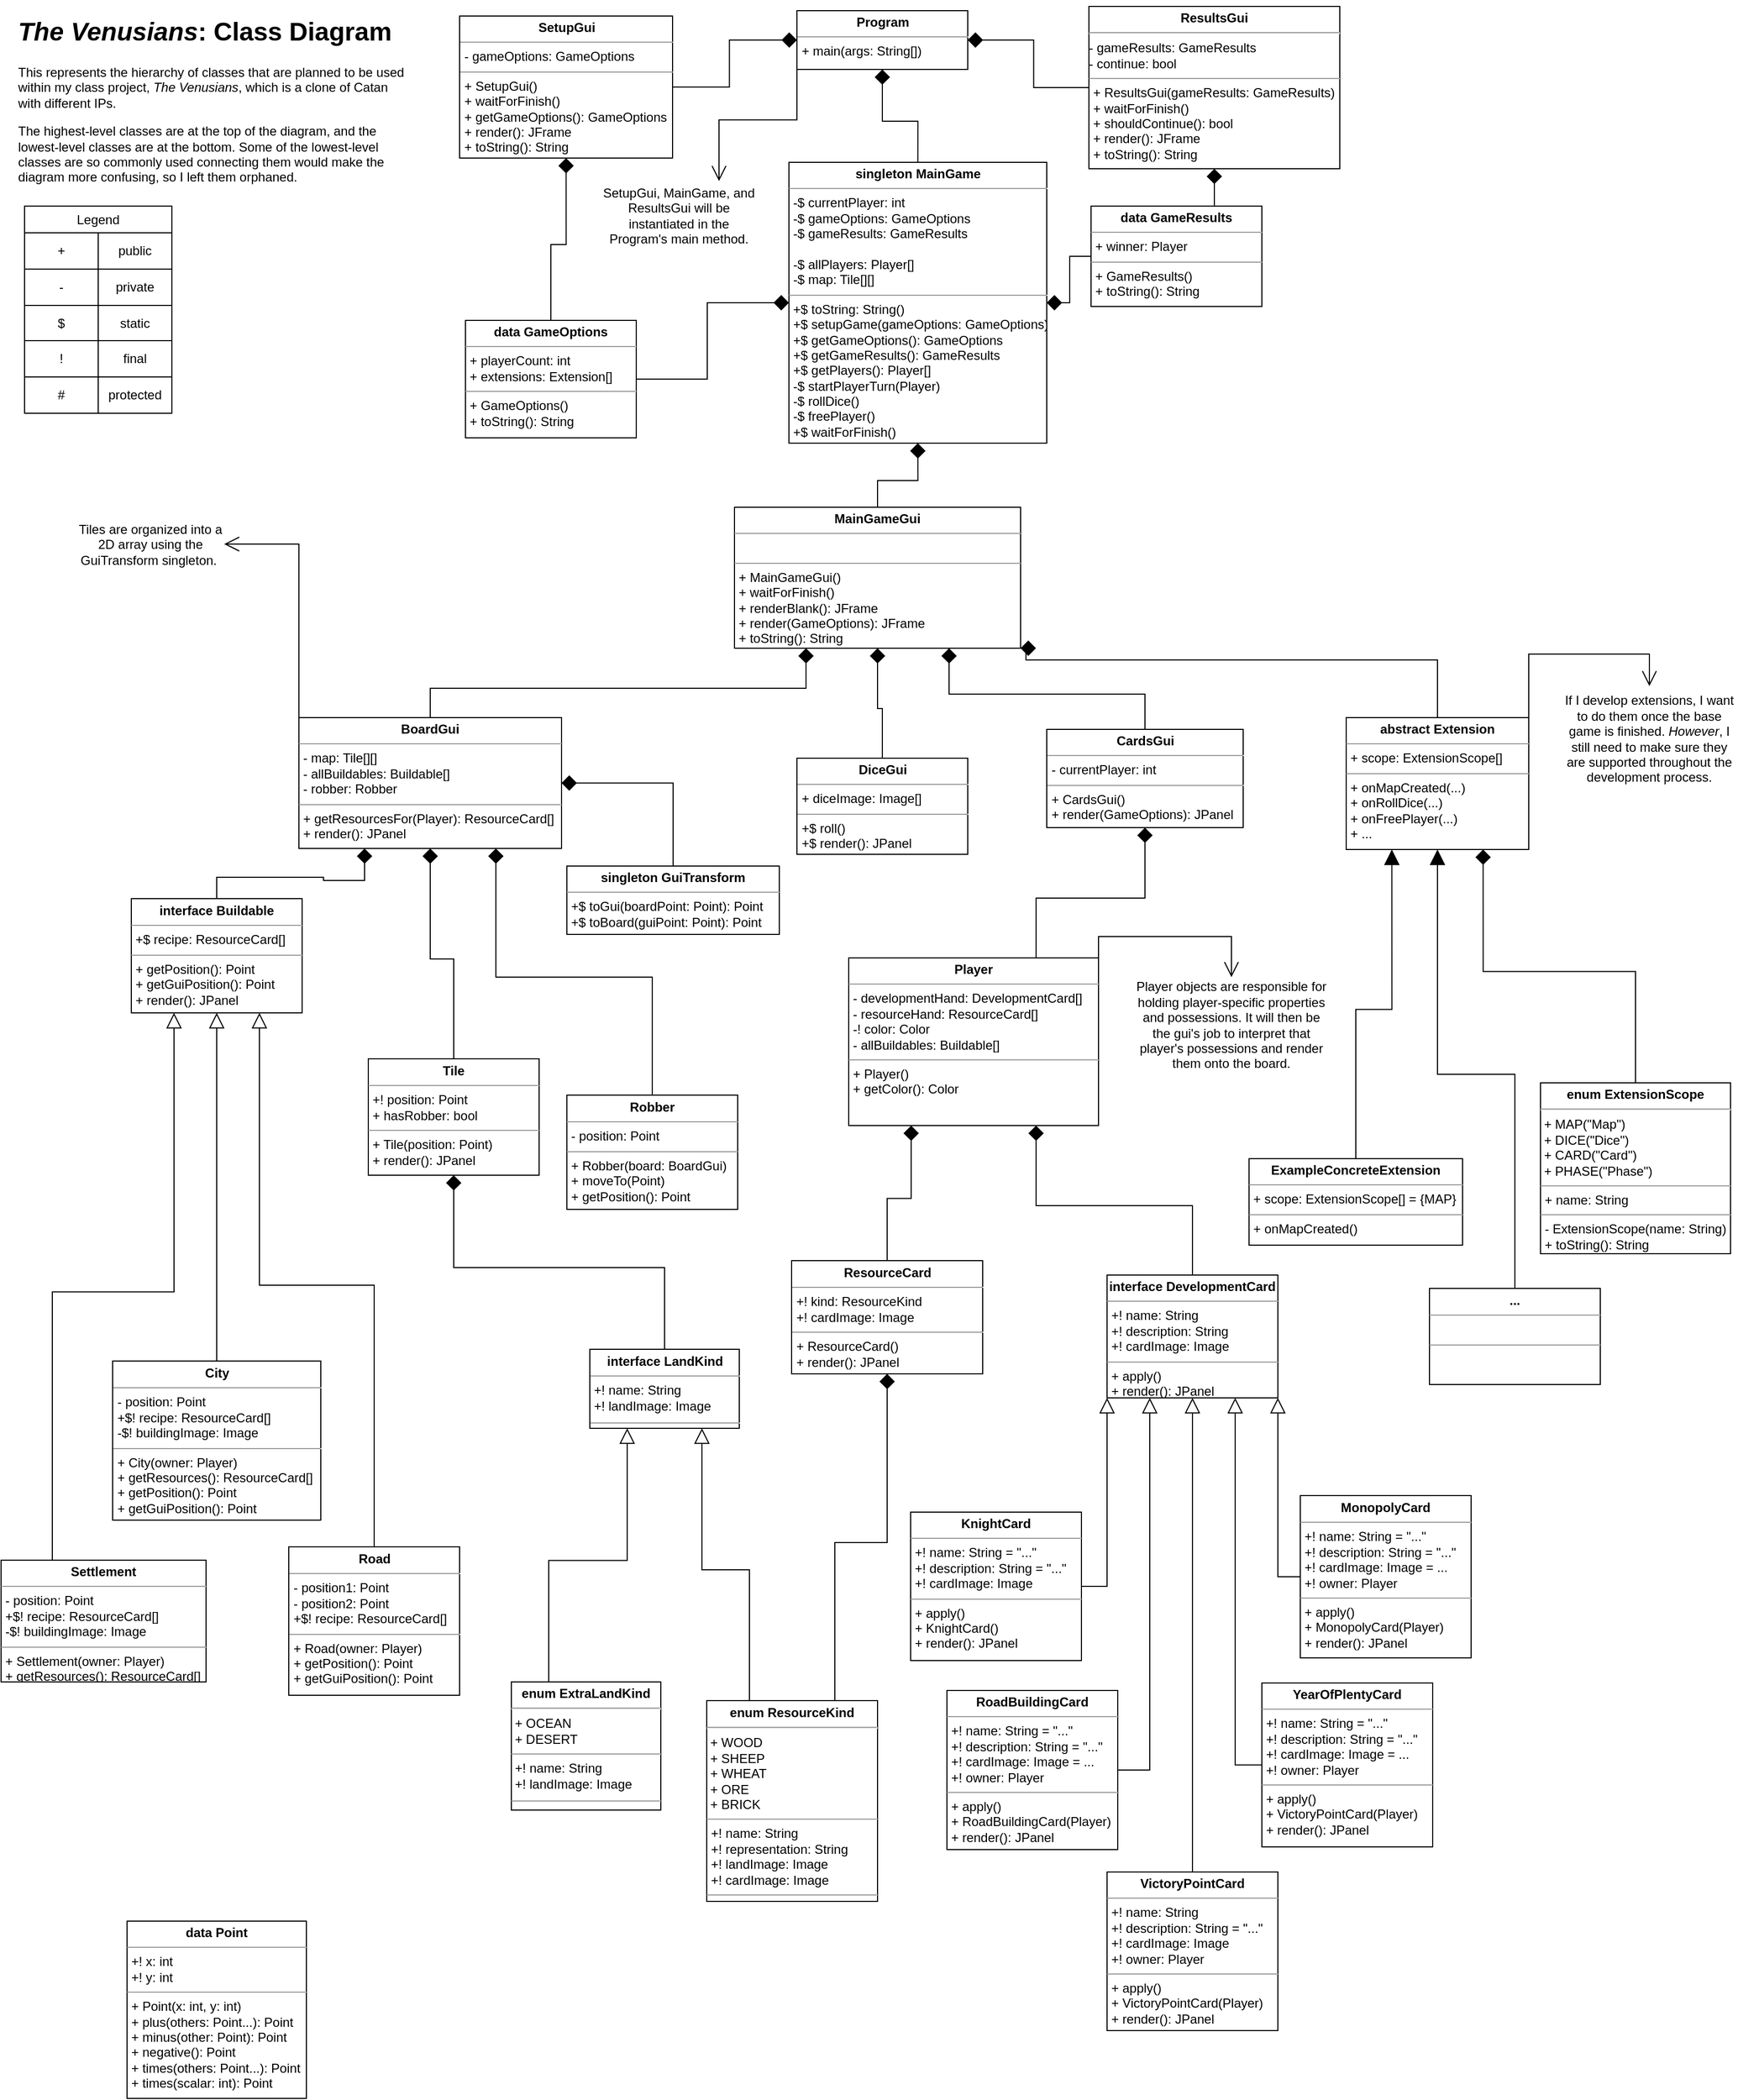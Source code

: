 <mxfile version="15.2.7" type="device"><diagram id="C5RBs43oDa-KdzZeNtuy" name="Page-1"><mxGraphModel dx="1714" dy="1284" grid="0" gridSize="10" guides="1" tooltips="1" connect="1" arrows="1" fold="1" page="1" pageScale="1" pageWidth="1654" pageHeight="2338" math="0" shadow="0"><root><mxCell id="WIyWlLk6GJQsqaUBKTNV-0"/><mxCell id="WIyWlLk6GJQsqaUBKTNV-1" parent="WIyWlLk6GJQsqaUBKTNV-0"/><mxCell id="V_0bh67bq_8fnfToB1Xu-44" style="edgeStyle=orthogonalEdgeStyle;rounded=0;orthogonalLoop=1;jettySize=auto;html=1;entryX=0;entryY=0.5;entryDx=0;entryDy=0;endSize=12;endArrow=diamond;endFill=1;exitX=1;exitY=0.5;exitDx=0;exitDy=0;" parent="WIyWlLk6GJQsqaUBKTNV-1" source="OxE7cJajHHSuPzXI9a8j-26" target="UxVzwie5DDhOlYRuaZJV-11" edge="1"><mxGeometry relative="1" as="geometry"><mxPoint x="614" y="106" as="sourcePoint"/><mxPoint x="764" y="98.5" as="targetPoint"/></mxGeometry></mxCell><mxCell id="V_0bh67bq_8fnfToB1Xu-57" style="edgeStyle=orthogonalEdgeStyle;rounded=0;orthogonalLoop=1;jettySize=auto;html=1;exitX=0.5;exitY=0;exitDx=0;exitDy=0;endArrow=diamond;endFill=1;endSize=12;entryX=0.5;entryY=1;entryDx=0;entryDy=0;" parent="WIyWlLk6GJQsqaUBKTNV-1" source="UxVzwie5DDhOlYRuaZJV-9" target="OxE7cJajHHSuPzXI9a8j-26" edge="1"><mxGeometry relative="1" as="geometry"><mxPoint x="550" y="223" as="sourcePoint"/><mxPoint x="534" y="156" as="targetPoint"/></mxGeometry></mxCell><mxCell id="V_0bh67bq_8fnfToB1Xu-58" style="edgeStyle=orthogonalEdgeStyle;rounded=0;orthogonalLoop=1;jettySize=auto;html=1;exitX=1;exitY=0.5;exitDx=0;exitDy=0;endArrow=diamond;endFill=1;endSize=12;entryX=0;entryY=0.5;entryDx=0;entryDy=0;" parent="WIyWlLk6GJQsqaUBKTNV-1" source="UxVzwie5DDhOlYRuaZJV-9" target="OxE7cJajHHSuPzXI9a8j-18" edge="1"><mxGeometry relative="1" as="geometry"><mxPoint x="630" y="244.5" as="sourcePoint"/><mxPoint x="693" y="402" as="targetPoint"/></mxGeometry></mxCell><mxCell id="V_0bh67bq_8fnfToB1Xu-43" style="edgeStyle=orthogonalEdgeStyle;rounded=0;orthogonalLoop=1;jettySize=auto;html=1;endSize=12;endArrow=diamond;endFill=1;entryX=0.5;entryY=1;entryDx=0;entryDy=0;exitX=0.5;exitY=0;exitDx=0;exitDy=0;" parent="WIyWlLk6GJQsqaUBKTNV-1" source="OxE7cJajHHSuPzXI9a8j-18" target="UxVzwie5DDhOlYRuaZJV-11" edge="1"><mxGeometry relative="1" as="geometry"><mxPoint x="837" y="281" as="sourcePoint"/><mxPoint x="844" y="124" as="targetPoint"/></mxGeometry></mxCell><mxCell id="V_0bh67bq_8fnfToB1Xu-42" style="edgeStyle=orthogonalEdgeStyle;rounded=0;orthogonalLoop=1;jettySize=auto;html=1;entryX=1;entryY=0.5;entryDx=0;entryDy=0;endSize=12;endArrow=diamond;endFill=1;exitX=0;exitY=0.5;exitDx=0;exitDy=0;" parent="WIyWlLk6GJQsqaUBKTNV-1" source="UxVzwie5DDhOlYRuaZJV-13" target="UxVzwie5DDhOlYRuaZJV-11" edge="1"><mxGeometry relative="1" as="geometry"><mxPoint x="1040" y="137" as="sourcePoint"/><mxPoint x="924" y="98.5" as="targetPoint"/></mxGeometry></mxCell><mxCell id="V_0bh67bq_8fnfToB1Xu-64" style="edgeStyle=orthogonalEdgeStyle;rounded=0;orthogonalLoop=1;jettySize=auto;html=1;exitX=0;exitY=0.5;exitDx=0;exitDy=0;endArrow=diamond;endFill=1;endSize=12;entryX=1;entryY=0.5;entryDx=0;entryDy=0;" parent="WIyWlLk6GJQsqaUBKTNV-1" source="UxVzwie5DDhOlYRuaZJV-15" target="OxE7cJajHHSuPzXI9a8j-18" edge="1"><mxGeometry relative="1" as="geometry"><mxPoint x="1040" y="244.5" as="sourcePoint"/><mxPoint x="950" y="356" as="targetPoint"/></mxGeometry></mxCell><mxCell id="UxVzwie5DDhOlYRuaZJV-14" style="edgeStyle=orthogonalEdgeStyle;rounded=0;orthogonalLoop=1;jettySize=auto;html=1;exitX=0.5;exitY=0;exitDx=0;exitDy=0;entryX=0.5;entryY=1;entryDx=0;entryDy=0;endArrow=diamond;endFill=1;endSize=12;" parent="WIyWlLk6GJQsqaUBKTNV-1" source="UxVzwie5DDhOlYRuaZJV-15" target="UxVzwie5DDhOlYRuaZJV-13" edge="1"><mxGeometry relative="1" as="geometry"><mxPoint x="1120" y="223" as="sourcePoint"/></mxGeometry></mxCell><mxCell id="V_0bh67bq_8fnfToB1Xu-91" style="edgeStyle=orthogonalEdgeStyle;rounded=0;orthogonalLoop=1;jettySize=auto;html=1;exitX=0.5;exitY=0;exitDx=0;exitDy=0;endArrow=diamond;endFill=1;endSize=12;entryX=0.25;entryY=1;entryDx=0;entryDy=0;" parent="WIyWlLk6GJQsqaUBKTNV-1" source="UxVzwie5DDhOlYRuaZJV-5" target="UxVzwie5DDhOlYRuaZJV-8" edge="1"><mxGeometry relative="1" as="geometry"><mxPoint x="660" y="430" as="sourcePoint"/><mxPoint x="844" y="348" as="targetPoint"/></mxGeometry></mxCell><mxCell id="V_0bh67bq_8fnfToB1Xu-90" style="edgeStyle=orthogonalEdgeStyle;rounded=0;orthogonalLoop=1;jettySize=auto;html=1;exitX=0.5;exitY=0;exitDx=0;exitDy=0;endArrow=diamond;endFill=1;endSize=12;entryX=0.75;entryY=1;entryDx=0;entryDy=0;" parent="WIyWlLk6GJQsqaUBKTNV-1" source="UxVzwie5DDhOlYRuaZJV-7" target="UxVzwie5DDhOlYRuaZJV-8" edge="1"><mxGeometry relative="1" as="geometry"><mxPoint x="1000" y="430" as="sourcePoint"/><mxPoint x="844" y="348" as="targetPoint"/></mxGeometry></mxCell><mxCell id="V_0bh67bq_8fnfToB1Xu-133" style="edgeStyle=orthogonalEdgeStyle;rounded=0;orthogonalLoop=1;jettySize=auto;html=1;exitX=0.5;exitY=0;exitDx=0;exitDy=0;endArrow=diamond;endFill=1;endSize=12;entryX=0.25;entryY=1;entryDx=0;entryDy=0;" parent="WIyWlLk6GJQsqaUBKTNV-1" source="-YBsBWUMfWdt4OmZTYPL-40" target="UxVzwie5DDhOlYRuaZJV-3" edge="1"><mxGeometry relative="1" as="geometry"><mxPoint x="1078.0" y="1492" as="sourcePoint"/><mxPoint x="1293" y="1310" as="targetPoint"/></mxGeometry></mxCell><mxCell id="V_0bh67bq_8fnfToB1Xu-143" style="edgeStyle=orthogonalEdgeStyle;rounded=0;orthogonalLoop=1;jettySize=auto;html=1;exitX=0.5;exitY=0;exitDx=0;exitDy=0;endArrow=diamond;endFill=1;endSize=12;entryX=0.75;entryY=1;entryDx=0;entryDy=0;" parent="WIyWlLk6GJQsqaUBKTNV-1" source="UxVzwie5DDhOlYRuaZJV-1" target="UxVzwie5DDhOlYRuaZJV-3" edge="1"><mxGeometry relative="1" as="geometry"><mxPoint x="1431.5" y="1493" as="sourcePoint"/><mxPoint x="1293" y="1310" as="targetPoint"/></mxGeometry></mxCell><mxCell id="-YBsBWUMfWdt4OmZTYPL-19" value="" style="edgeStyle=orthogonalEdgeStyle;rounded=0;orthogonalLoop=1;jettySize=auto;html=1;exitX=0.5;exitY=0;exitDx=0;exitDy=0;endArrow=diamond;endFill=1;endSize=12;entryX=0.5;entryY=1;entryDx=0;entryDy=0;startArrow=none;startFill=0;" parent="WIyWlLk6GJQsqaUBKTNV-1" source="-YBsBWUMfWdt4OmZTYPL-39" target="dtxbK6b0uTKKtifBMDi5-97" edge="1"><mxGeometry relative="1" as="geometry"><mxPoint x="689" y="1452" as="sourcePoint"/><mxPoint x="440" y="945" as="targetPoint"/></mxGeometry></mxCell><mxCell id="OxE7cJajHHSuPzXI9a8j-28" style="edgeStyle=orthogonalEdgeStyle;rounded=0;orthogonalLoop=1;jettySize=auto;html=1;exitX=0.25;exitY=0;exitDx=0;exitDy=0;entryX=0.25;entryY=1;entryDx=0;entryDy=0;endArrow=block;endFill=0;endSize=12;" parent="WIyWlLk6GJQsqaUBKTNV-1" source="-YBsBWUMfWdt4OmZTYPL-37" target="-YBsBWUMfWdt4OmZTYPL-39" edge="1"><mxGeometry relative="1" as="geometry"/></mxCell><mxCell id="-YBsBWUMfWdt4OmZTYPL-37" value="&lt;p style=&quot;margin: 0px ; margin-top: 4px ; text-align: center&quot;&gt;&lt;b&gt;enum ExtraLandKind&lt;/b&gt;&lt;/p&gt;&lt;hr&gt;&amp;nbsp;+ OCEAN&lt;br&gt;&amp;nbsp;+ DESERT&lt;hr size=&quot;1&quot;&gt;&amp;nbsp;+! name: String&lt;br&gt;&amp;nbsp;+! landImage: Image&lt;br&gt;&lt;div style=&quot;height: 2px&quot;&gt;&lt;br&gt;&lt;/div&gt;&lt;hr size=&quot;1&quot;&gt;&lt;div style=&quot;height: 2px&quot;&gt;&lt;/div&gt;" style="verticalAlign=top;align=left;overflow=fill;fontSize=12;fontFamily=Helvetica;html=1;labelBackgroundColor=none;fillColor=none;gradientColor=none;" parent="WIyWlLk6GJQsqaUBKTNV-1" vertex="1"><mxGeometry x="497" y="1596" width="140" height="120" as="geometry"/></mxCell><mxCell id="-YBsBWUMfWdt4OmZTYPL-39" value="&lt;p style=&quot;margin: 0px ; margin-top: 4px ; text-align: center&quot;&gt;&lt;b&gt;interface LandKind&lt;/b&gt;&lt;/p&gt;&lt;hr size=&quot;1&quot;&gt;&amp;nbsp;+! name: String&lt;br&gt;&amp;nbsp;+! landImage: Image&lt;br&gt;&lt;div style=&quot;height: 2px&quot;&gt;&lt;/div&gt;&lt;hr size=&quot;1&quot;&gt;&lt;div style=&quot;height: 2px&quot;&gt;&lt;/div&gt;" style="verticalAlign=top;align=left;overflow=fill;fontSize=12;fontFamily=Helvetica;html=1;labelBackgroundColor=none;fillColor=none;gradientColor=none;" parent="WIyWlLk6GJQsqaUBKTNV-1" vertex="1"><mxGeometry x="570.5" y="1284.5" width="140" height="74" as="geometry"/></mxCell><mxCell id="-YBsBWUMfWdt4OmZTYPL-40" value="&lt;p style=&quot;margin: 0px ; margin-top: 4px ; text-align: center&quot;&gt;&lt;b&gt;ResourceCard&lt;/b&gt;&lt;/p&gt;&lt;hr size=&quot;1&quot;&gt;&lt;p style=&quot;margin: 0px ; margin-left: 4px&quot;&gt;+! kind: ResourceKind&lt;/p&gt;&lt;p style=&quot;margin: 0px ; margin-left: 4px&quot;&gt;+! cardImage: Image&lt;/p&gt;&lt;hr size=&quot;1&quot;&gt;&lt;p style=&quot;margin: 0px ; margin-left: 4px&quot;&gt;+ ResourceCard()&lt;/p&gt;&lt;p style=&quot;margin: 0px ; margin-left: 4px&quot;&gt;+ render(): JPanel&lt;/p&gt;" style="verticalAlign=top;align=left;overflow=fill;fontSize=12;fontFamily=Helvetica;html=1;labelBackgroundColor=none;fillColor=none;gradientColor=none;" parent="WIyWlLk6GJQsqaUBKTNV-1" vertex="1"><mxGeometry x="759.5" y="1201.5" width="179" height="106" as="geometry"/></mxCell><mxCell id="dtxbK6b0uTKKtifBMDi5-15" style="edgeStyle=orthogonalEdgeStyle;rounded=0;orthogonalLoop=1;jettySize=auto;html=1;exitX=0.5;exitY=0;exitDx=0;exitDy=0;entryX=0.75;entryY=1;entryDx=0;entryDy=0;endArrow=block;endFill=0;endSize=12;" parent="WIyWlLk6GJQsqaUBKTNV-1" source="-YBsBWUMfWdt4OmZTYPL-43" target="dtxbK6b0uTKKtifBMDi5-13" edge="1"><mxGeometry relative="1" as="geometry"/></mxCell><mxCell id="-YBsBWUMfWdt4OmZTYPL-43" value="&lt;p style=&quot;margin: 0px ; margin-top: 4px ; text-align: center&quot;&gt;&lt;b&gt;Road&lt;/b&gt;&lt;/p&gt;&lt;hr size=&quot;1&quot;&gt;&lt;p style=&quot;margin: 0px ; margin-left: 4px&quot;&gt;- position1: Point&lt;/p&gt;&lt;p style=&quot;margin: 0px ; margin-left: 4px&quot;&gt;- position2: Point&lt;/p&gt;&lt;p style=&quot;margin: 0px ; margin-left: 4px&quot;&gt;+$! recipe: ResourceCard[]&lt;/p&gt;&lt;hr size=&quot;1&quot;&gt;&lt;p style=&quot;margin: 0px ; margin-left: 4px&quot;&gt;+ Road(owner: Player)&lt;/p&gt;&lt;p style=&quot;margin: 0px ; margin-left: 4px&quot;&gt;+ getPosition(): Point&lt;/p&gt;&lt;p style=&quot;margin: 0px ; margin-left: 4px&quot;&gt;+ getGuiPosition(): Point&lt;/p&gt;" style="verticalAlign=top;align=left;overflow=fill;fontSize=12;fontFamily=Helvetica;html=1;labelBackgroundColor=none;fillColor=none;gradientColor=none;" parent="WIyWlLk6GJQsqaUBKTNV-1" vertex="1"><mxGeometry x="288.5" y="1469.5" width="160" height="139" as="geometry"/></mxCell><mxCell id="OxE7cJajHHSuPzXI9a8j-30" style="edgeStyle=orthogonalEdgeStyle;rounded=0;orthogonalLoop=1;jettySize=auto;html=1;exitX=0.25;exitY=0;exitDx=0;exitDy=0;entryX=0.75;entryY=1;entryDx=0;entryDy=0;endArrow=block;endFill=0;endSize=12;" parent="WIyWlLk6GJQsqaUBKTNV-1" source="-YBsBWUMfWdt4OmZTYPL-44" target="-YBsBWUMfWdt4OmZTYPL-39" edge="1"><mxGeometry relative="1" as="geometry"/></mxCell><mxCell id="OxE7cJajHHSuPzXI9a8j-31" style="edgeStyle=orthogonalEdgeStyle;rounded=0;orthogonalLoop=1;jettySize=auto;html=1;exitX=0.75;exitY=0;exitDx=0;exitDy=0;entryX=0.5;entryY=1;entryDx=0;entryDy=0;endArrow=diamond;endFill=1;endSize=12;" parent="WIyWlLk6GJQsqaUBKTNV-1" source="-YBsBWUMfWdt4OmZTYPL-44" target="-YBsBWUMfWdt4OmZTYPL-40" edge="1"><mxGeometry relative="1" as="geometry"/></mxCell><mxCell id="-YBsBWUMfWdt4OmZTYPL-44" value="&lt;p style=&quot;margin: 0px ; margin-top: 4px ; text-align: center&quot;&gt;&lt;b&gt;enum ResourceKind&lt;/b&gt;&lt;/p&gt;&lt;hr&gt;&amp;nbsp;+ WOOD&lt;br&gt;&amp;nbsp;+ SHEEP&lt;br&gt;&amp;nbsp;+ WHEAT&lt;br&gt;&amp;nbsp;+ ORE&lt;br&gt;&amp;nbsp;+ BRICK&lt;br&gt;&lt;hr size=&quot;1&quot;&gt;&lt;p style=&quot;margin: 0px ; margin-left: 4px&quot;&gt;+! name: String&lt;br&gt;+! representation: String&lt;br&gt;+! landImage: Image&lt;br&gt;+! cardImage: Image&lt;br&gt;&lt;/p&gt;&lt;hr size=&quot;1&quot;&gt;&lt;p style=&quot;margin: 0px ; margin-left: 4px&quot;&gt;&lt;br&gt;&lt;/p&gt;" style="verticalAlign=top;align=left;overflow=fill;fontSize=12;fontFamily=Helvetica;html=1;labelBackgroundColor=none;fillColor=none;gradientColor=none;" parent="WIyWlLk6GJQsqaUBKTNV-1" vertex="1"><mxGeometry x="680" y="1613.5" width="160" height="188" as="geometry"/></mxCell><mxCell id="OxE7cJajHHSuPzXI9a8j-14" style="edgeStyle=orthogonalEdgeStyle;rounded=0;orthogonalLoop=1;jettySize=auto;html=1;exitX=0.5;exitY=0;exitDx=0;exitDy=0;entryX=0.75;entryY=1;entryDx=0;entryDy=0;endArrow=diamond;endFill=1;endSize=12;" parent="WIyWlLk6GJQsqaUBKTNV-1" source="UxVzwie5DDhOlYRuaZJV-0" target="UxVzwie5DDhOlYRuaZJV-5" edge="1"><mxGeometry relative="1" as="geometry"/></mxCell><mxCell id="UxVzwie5DDhOlYRuaZJV-0" value="&lt;p style=&quot;margin: 0px ; margin-top: 4px ; text-align: center&quot;&gt;&lt;b&gt;Robber&lt;/b&gt;&lt;/p&gt;&lt;hr size=&quot;1&quot;&gt;&lt;p style=&quot;margin: 0px ; margin-left: 4px&quot;&gt;- position: Point&lt;/p&gt;&lt;hr size=&quot;1&quot;&gt;&lt;p style=&quot;margin: 0px ; margin-left: 4px&quot;&gt;+ Robber(board: BoardGui)&lt;/p&gt;&lt;p style=&quot;margin: 0px ; margin-left: 4px&quot;&gt;+ moveTo(Point)&lt;/p&gt;&lt;p style=&quot;margin: 0px ; margin-left: 4px&quot;&gt;+ getPosition(): Point&lt;/p&gt;" style="verticalAlign=top;align=left;overflow=fill;fontSize=12;fontFamily=Helvetica;html=1;" parent="WIyWlLk6GJQsqaUBKTNV-1" vertex="1"><mxGeometry x="549" y="1046.5" width="160" height="107" as="geometry"/></mxCell><mxCell id="UxVzwie5DDhOlYRuaZJV-1" value="&lt;p style=&quot;margin: 0px ; margin-top: 4px ; text-align: center&quot;&gt;&lt;b&gt;interface DevelopmentCard&lt;/b&gt;&lt;/p&gt;&lt;hr size=&quot;1&quot;&gt;&lt;p style=&quot;margin: 0px ; margin-left: 4px&quot;&gt;+! name: String&lt;/p&gt;&lt;p style=&quot;margin: 0px ; margin-left: 4px&quot;&gt;+! description: String&lt;/p&gt;&lt;p style=&quot;margin: 0px ; margin-left: 4px&quot;&gt;+! cardImage: Image&lt;/p&gt;&lt;hr size=&quot;1&quot;&gt;&lt;p style=&quot;margin: 0px ; margin-left: 4px&quot;&gt;+ apply()&lt;/p&gt;&lt;p style=&quot;margin: 0px ; margin-left: 4px&quot;&gt;+ render(): JPanel&lt;/p&gt;" style="verticalAlign=top;align=left;overflow=fill;fontSize=12;fontFamily=Helvetica;html=1;" parent="WIyWlLk6GJQsqaUBKTNV-1" vertex="1"><mxGeometry x="1055" y="1215" width="160" height="115" as="geometry"/></mxCell><mxCell id="dtxbK6b0uTKKtifBMDi5-0" style="edgeStyle=orthogonalEdgeStyle;rounded=0;orthogonalLoop=1;jettySize=auto;html=1;exitX=0.75;exitY=0;exitDx=0;exitDy=0;entryX=0.5;entryY=1;entryDx=0;entryDy=0;endArrow=diamond;endFill=1;endSize=12;" parent="WIyWlLk6GJQsqaUBKTNV-1" source="UxVzwie5DDhOlYRuaZJV-3" target="UxVzwie5DDhOlYRuaZJV-7" edge="1"><mxGeometry relative="1" as="geometry"><mxPoint x="1056" y="660.857" as="targetPoint"/></mxGeometry></mxCell><mxCell id="KNohYtbSXnEwOT-1VgDQ-2" style="edgeStyle=orthogonalEdgeStyle;rounded=0;orthogonalLoop=1;jettySize=auto;html=1;exitX=1;exitY=0;exitDx=0;exitDy=0;entryX=0.5;entryY=0;entryDx=0;entryDy=0;endArrow=open;endFill=0;endSize=12;" edge="1" parent="WIyWlLk6GJQsqaUBKTNV-1" source="UxVzwie5DDhOlYRuaZJV-3" target="OxE7cJajHHSuPzXI9a8j-35"><mxGeometry relative="1" as="geometry"/></mxCell><mxCell id="UxVzwie5DDhOlYRuaZJV-3" value="&lt;p style=&quot;margin: 0px ; margin-top: 4px ; text-align: center&quot;&gt;&lt;b&gt;Player&lt;/b&gt;&lt;/p&gt;&lt;hr size=&quot;1&quot;&gt;&lt;p style=&quot;margin: 0px ; margin-left: 4px&quot;&gt;- developmentHand: DevelopmentCard[]&lt;/p&gt;&lt;p style=&quot;margin: 0px ; margin-left: 4px&quot;&gt;- resourceHand: ResourceCard[]&lt;/p&gt;&lt;p style=&quot;margin: 0px ; margin-left: 4px&quot;&gt;-! color: Color&lt;/p&gt;&lt;p style=&quot;margin: 0px ; margin-left: 4px&quot;&gt;- allBuildables: Buildable[]&lt;/p&gt;&lt;hr size=&quot;1&quot;&gt;&lt;p style=&quot;margin: 0px ; margin-left: 4px&quot;&gt;+ Player()&lt;/p&gt;&lt;p style=&quot;margin: 0px ; margin-left: 4px&quot;&gt;+ getColor(): Color&lt;/p&gt;" style="verticalAlign=top;align=left;overflow=fill;fontSize=12;fontFamily=Helvetica;html=1;" parent="WIyWlLk6GJQsqaUBKTNV-1" vertex="1"><mxGeometry x="813" y="918" width="234" height="157" as="geometry"/></mxCell><mxCell id="OxE7cJajHHSuPzXI9a8j-5" style="edgeStyle=orthogonalEdgeStyle;rounded=0;orthogonalLoop=1;jettySize=auto;html=1;exitX=0;exitY=0;exitDx=0;exitDy=0;entryX=1;entryY=0.5;entryDx=0;entryDy=0;endArrow=open;endFill=0;endSize=12;" parent="WIyWlLk6GJQsqaUBKTNV-1" source="UxVzwie5DDhOlYRuaZJV-5" target="OxE7cJajHHSuPzXI9a8j-6" edge="1"><mxGeometry relative="1" as="geometry"><mxPoint x="520" y="496" as="targetPoint"/></mxGeometry></mxCell><mxCell id="UxVzwie5DDhOlYRuaZJV-5" value="&lt;p style=&quot;margin: 0px ; margin-top: 4px ; text-align: center&quot;&gt;&lt;b&gt;BoardGui&lt;/b&gt;&lt;/p&gt;&lt;hr size=&quot;1&quot;&gt;&lt;p style=&quot;margin: 0px ; margin-left: 4px&quot;&gt;- map: Tile[][]&lt;/p&gt;&lt;p style=&quot;margin: 0px ; margin-left: 4px&quot;&gt;- allBuildables: Buildable[]&lt;/p&gt;&lt;p style=&quot;margin: 0px ; margin-left: 4px&quot;&gt;- robber: Robber&lt;/p&gt;&lt;hr size=&quot;1&quot;&gt;&lt;p style=&quot;margin: 0px ; margin-left: 4px&quot;&gt;&lt;span&gt;+ getResourcesFor(Player): ResourceCard[]&lt;/span&gt;&lt;br&gt;&lt;/p&gt;&lt;p style=&quot;margin: 0px ; margin-left: 4px&quot;&gt;&lt;span&gt;+ render(): JPanel&lt;/span&gt;&lt;/p&gt;" style="verticalAlign=top;align=left;overflow=fill;fontSize=12;fontFamily=Helvetica;html=1;" parent="WIyWlLk6GJQsqaUBKTNV-1" vertex="1"><mxGeometry x="298" y="693" width="246" height="122.5" as="geometry"/></mxCell><mxCell id="UxVzwie5DDhOlYRuaZJV-7" value="&lt;p style=&quot;margin: 0px ; margin-top: 4px ; text-align: center&quot;&gt;&lt;b&gt;CardsGui&lt;/b&gt;&lt;/p&gt;&lt;hr size=&quot;1&quot;&gt;&lt;p style=&quot;margin: 0px ; margin-left: 4px&quot;&gt;- currentPlayer: int&lt;/p&gt;&lt;hr size=&quot;1&quot;&gt;&lt;p style=&quot;margin: 0px ; margin-left: 4px&quot;&gt;+ CardsGui()&lt;/p&gt;&lt;p style=&quot;margin: 0px ; margin-left: 4px&quot;&gt;+ render(GameOptions): JPanel&lt;/p&gt;" style="verticalAlign=top;align=left;overflow=fill;fontSize=12;fontFamily=Helvetica;html=1;" parent="WIyWlLk6GJQsqaUBKTNV-1" vertex="1"><mxGeometry x="998.5" y="704" width="184" height="92" as="geometry"/></mxCell><mxCell id="OxE7cJajHHSuPzXI9a8j-19" style="edgeStyle=orthogonalEdgeStyle;rounded=0;orthogonalLoop=1;jettySize=auto;html=1;exitX=0.5;exitY=0;exitDx=0;exitDy=0;entryX=0.5;entryY=1;entryDx=0;entryDy=0;endArrow=diamond;endFill=1;endSize=12;" parent="WIyWlLk6GJQsqaUBKTNV-1" source="UxVzwie5DDhOlYRuaZJV-8" target="OxE7cJajHHSuPzXI9a8j-18" edge="1"><mxGeometry relative="1" as="geometry"/></mxCell><mxCell id="UxVzwie5DDhOlYRuaZJV-8" value="&lt;p style=&quot;margin: 0px ; margin-top: 4px ; text-align: center&quot;&gt;&lt;b&gt;MainGameGui&lt;/b&gt;&lt;/p&gt;&lt;hr size=&quot;1&quot;&gt;&lt;p style=&quot;margin: 0px ; margin-left: 4px&quot;&gt;&lt;br&gt;&lt;/p&gt;&lt;hr size=&quot;1&quot;&gt;&lt;p style=&quot;margin: 0px ; margin-left: 4px&quot;&gt;+ MainGameGui()&lt;/p&gt;&lt;p style=&quot;margin: 0px ; margin-left: 4px&quot;&gt;+ waitForFinish()&lt;/p&gt;&lt;p style=&quot;margin: 0px ; margin-left: 4px&quot;&gt;+ renderBlank(): JFrame&lt;/p&gt;&lt;p style=&quot;margin: 0px ; margin-left: 4px&quot;&gt;+ render(GameOptions): JFrame&lt;/p&gt;&lt;p style=&quot;margin: 0px ; margin-left: 4px&quot;&gt;+ toString(): String&lt;/p&gt;" style="verticalAlign=top;align=left;overflow=fill;fontSize=12;fontFamily=Helvetica;html=1;" parent="WIyWlLk6GJQsqaUBKTNV-1" vertex="1"><mxGeometry x="706" y="496" width="268" height="132" as="geometry"/></mxCell><mxCell id="UxVzwie5DDhOlYRuaZJV-9" value="&lt;p style=&quot;margin: 0px ; margin-top: 4px ; text-align: center&quot;&gt;&lt;b&gt;data GameOptions&lt;/b&gt;&lt;/p&gt;&lt;hr size=&quot;1&quot;&gt;&lt;p style=&quot;margin: 0px ; margin-left: 4px&quot;&gt;+ playerCount: int&lt;/p&gt;&lt;p style=&quot;margin: 0px ; margin-left: 4px&quot;&gt;+ extensions: Extension[]&lt;/p&gt;&lt;hr size=&quot;1&quot;&gt;&lt;p style=&quot;margin: 0px ; margin-left: 4px&quot;&gt;+ GameOptions()&lt;/p&gt;&lt;p style=&quot;margin: 0px ; margin-left: 4px&quot;&gt;+ toString(): String&lt;/p&gt;" style="verticalAlign=top;align=left;overflow=fill;fontSize=12;fontFamily=Helvetica;html=1;" parent="WIyWlLk6GJQsqaUBKTNV-1" vertex="1"><mxGeometry x="454" y="321" width="160" height="110" as="geometry"/></mxCell><mxCell id="dtxbK6b0uTKKtifBMDi5-27" style="edgeStyle=orthogonalEdgeStyle;rounded=0;orthogonalLoop=1;jettySize=auto;html=1;exitX=0;exitY=1;exitDx=0;exitDy=0;entryX=0.75;entryY=0;entryDx=0;entryDy=0;endArrow=open;endFill=0;endSize=12;" parent="WIyWlLk6GJQsqaUBKTNV-1" source="UxVzwie5DDhOlYRuaZJV-11" target="OxE7cJajHHSuPzXI9a8j-8" edge="1"><mxGeometry relative="1" as="geometry"><mxPoint x="735.5" y="106" as="targetPoint"/></mxGeometry></mxCell><mxCell id="UxVzwie5DDhOlYRuaZJV-11" value="&lt;p style=&quot;margin: 0px ; margin-top: 4px ; text-align: center&quot;&gt;&lt;b&gt;Program&lt;/b&gt;&lt;/p&gt;&lt;hr size=&quot;1&quot;&gt;&lt;p style=&quot;margin: 0px ; margin-left: 4px&quot;&gt;+ main(args: String[])&lt;/p&gt;" style="verticalAlign=top;align=left;overflow=fill;fontSize=12;fontFamily=Helvetica;html=1;" parent="WIyWlLk6GJQsqaUBKTNV-1" vertex="1"><mxGeometry x="764.5" y="31" width="160" height="55" as="geometry"/></mxCell><mxCell id="UxVzwie5DDhOlYRuaZJV-13" value="&lt;p style=&quot;margin: 0px ; margin-top: 4px ; text-align: center&quot;&gt;&lt;b&gt;ResultsGui&lt;/b&gt;&lt;/p&gt;&lt;hr&gt;- gameResults: GameResults&lt;br&gt;- continue: bool&lt;br&gt;&lt;hr size=&quot;1&quot;&gt;&lt;p style=&quot;margin: 0px ; margin-left: 4px&quot;&gt;+ ResultsGui(gameResults: GameResults)&lt;/p&gt;&lt;p style=&quot;margin: 0px ; margin-left: 4px&quot;&gt;+ waitForFinish()&lt;/p&gt;&lt;p style=&quot;margin: 0px ; margin-left: 4px&quot;&gt;+ shouldContinue(): bool&lt;/p&gt;&lt;p style=&quot;margin: 0px ; margin-left: 4px&quot;&gt;+ render(): JFrame&lt;/p&gt;&lt;p style=&quot;margin: 0px ; margin-left: 4px&quot;&gt;+ toString(): String&lt;/p&gt;" style="verticalAlign=top;align=left;overflow=fill;fontSize=12;fontFamily=Helvetica;html=1;" parent="WIyWlLk6GJQsqaUBKTNV-1" vertex="1"><mxGeometry x="1038" y="27" width="235" height="152" as="geometry"/></mxCell><mxCell id="UxVzwie5DDhOlYRuaZJV-15" value="&lt;p style=&quot;margin: 0px ; margin-top: 4px ; text-align: center&quot;&gt;&lt;b&gt;data GameResults&lt;/b&gt;&lt;/p&gt;&lt;hr size=&quot;1&quot;&gt;&lt;p style=&quot;margin: 0px ; margin-left: 4px&quot;&gt;+ winner: Player&lt;/p&gt;&lt;hr size=&quot;1&quot;&gt;&lt;p style=&quot;margin: 0px ; margin-left: 4px&quot;&gt;+ GameResults()&lt;/p&gt;&lt;p style=&quot;margin: 0px ; margin-left: 4px&quot;&gt;+ toString(): String&lt;/p&gt;" style="verticalAlign=top;align=left;overflow=fill;fontSize=12;fontFamily=Helvetica;html=1;" parent="WIyWlLk6GJQsqaUBKTNV-1" vertex="1"><mxGeometry x="1040" y="214" width="160" height="94" as="geometry"/></mxCell><mxCell id="dtxbK6b0uTKKtifBMDi5-28" style="edgeStyle=orthogonalEdgeStyle;rounded=0;orthogonalLoop=1;jettySize=auto;html=1;exitX=1;exitY=0.5;exitDx=0;exitDy=0;entryX=0;entryY=1;entryDx=0;entryDy=0;endArrow=block;endFill=0;endSize=12;" parent="WIyWlLk6GJQsqaUBKTNV-1" source="dtxbK6b0uTKKtifBMDi5-2" target="UxVzwie5DDhOlYRuaZJV-1" edge="1"><mxGeometry relative="1" as="geometry"/></mxCell><mxCell id="dtxbK6b0uTKKtifBMDi5-2" value="&lt;p style=&quot;margin: 0px ; margin-top: 4px ; text-align: center&quot;&gt;&lt;b&gt;KnightCard&lt;/b&gt;&lt;/p&gt;&lt;hr size=&quot;1&quot;&gt;&lt;p style=&quot;margin: 0px ; margin-left: 4px&quot;&gt;+! name: String = &quot;...&quot;&lt;/p&gt;&lt;p style=&quot;margin: 0px ; margin-left: 4px&quot;&gt;+! description: String = &quot;...&quot;&lt;/p&gt;&lt;p style=&quot;margin: 0px ; margin-left: 4px&quot;&gt;+! cardImage: Image&lt;/p&gt;&lt;hr size=&quot;1&quot;&gt;&lt;p style=&quot;margin: 0px ; margin-left: 4px&quot;&gt;+ apply()&lt;/p&gt;&lt;p style=&quot;margin: 0px ; margin-left: 4px&quot;&gt;+ KnightCard()&lt;/p&gt;&lt;p style=&quot;margin: 0px ; margin-left: 4px&quot;&gt;+ render(): JPanel&lt;/p&gt;" style="verticalAlign=top;align=left;overflow=fill;fontSize=12;fontFamily=Helvetica;html=1;" parent="WIyWlLk6GJQsqaUBKTNV-1" vertex="1"><mxGeometry x="871" y="1437" width="160" height="139" as="geometry"/></mxCell><mxCell id="dtxbK6b0uTKKtifBMDi5-11" style="edgeStyle=orthogonalEdgeStyle;rounded=0;orthogonalLoop=1;jettySize=auto;html=1;exitX=1;exitY=0.5;exitDx=0;exitDy=0;entryX=0.25;entryY=1;entryDx=0;entryDy=0;endArrow=block;endFill=0;endSize=12;" parent="WIyWlLk6GJQsqaUBKTNV-1" source="dtxbK6b0uTKKtifBMDi5-3" target="UxVzwie5DDhOlYRuaZJV-1" edge="1"><mxGeometry relative="1" as="geometry"/></mxCell><mxCell id="dtxbK6b0uTKKtifBMDi5-3" value="&lt;p style=&quot;margin: 0px ; margin-top: 4px ; text-align: center&quot;&gt;&lt;b&gt;RoadBuildingCard&lt;/b&gt;&lt;/p&gt;&lt;hr size=&quot;1&quot;&gt;&lt;p style=&quot;margin: 0px ; margin-left: 4px&quot;&gt;+! name: String = &quot;...&quot;&lt;/p&gt;&lt;p style=&quot;margin: 0px ; margin-left: 4px&quot;&gt;+! description: String = &quot;...&quot;&lt;/p&gt;&lt;p style=&quot;margin: 0px ; margin-left: 4px&quot;&gt;+! cardImage: Image = ...&lt;/p&gt;&lt;p style=&quot;margin: 0px ; margin-left: 4px&quot;&gt;+! owner: Player&lt;/p&gt;&lt;hr size=&quot;1&quot;&gt;&lt;p style=&quot;margin: 0px ; margin-left: 4px&quot;&gt;+ apply()&lt;/p&gt;&lt;p style=&quot;margin: 0px ; margin-left: 4px&quot;&gt;+ RoadBuildingCard(Player)&lt;/p&gt;&lt;p style=&quot;margin: 0px ; margin-left: 4px&quot;&gt;+ render(): JPanel&lt;/p&gt;" style="verticalAlign=top;align=left;overflow=fill;fontSize=12;fontFamily=Helvetica;html=1;" parent="WIyWlLk6GJQsqaUBKTNV-1" vertex="1"><mxGeometry x="905" y="1604" width="160" height="149" as="geometry"/></mxCell><mxCell id="dtxbK6b0uTKKtifBMDi5-10" style="edgeStyle=orthogonalEdgeStyle;rounded=0;orthogonalLoop=1;jettySize=auto;html=1;exitX=0.5;exitY=0;exitDx=0;exitDy=0;entryX=0.5;entryY=1;entryDx=0;entryDy=0;endArrow=block;endFill=0;endSize=12;" parent="WIyWlLk6GJQsqaUBKTNV-1" source="dtxbK6b0uTKKtifBMDi5-4" target="UxVzwie5DDhOlYRuaZJV-1" edge="1"><mxGeometry relative="1" as="geometry"/></mxCell><mxCell id="dtxbK6b0uTKKtifBMDi5-4" value="&lt;p style=&quot;margin: 0px ; margin-top: 4px ; text-align: center&quot;&gt;&lt;b&gt;VictoryPointCard&lt;/b&gt;&lt;/p&gt;&lt;hr size=&quot;1&quot;&gt;&lt;p style=&quot;margin: 0px ; margin-left: 4px&quot;&gt;+! name: String&lt;/p&gt;&lt;p style=&quot;margin: 0px ; margin-left: 4px&quot;&gt;+! description: String = &quot;...&quot;&lt;/p&gt;&lt;p style=&quot;margin: 0px ; margin-left: 4px&quot;&gt;+! cardImage: Image&lt;/p&gt;&lt;p style=&quot;margin: 0px ; margin-left: 4px&quot;&gt;+! owner: Player&lt;/p&gt;&lt;hr size=&quot;1&quot;&gt;&lt;p style=&quot;margin: 0px ; margin-left: 4px&quot;&gt;+ apply()&lt;/p&gt;&lt;p style=&quot;margin: 0px ; margin-left: 4px&quot;&gt;+ VictoryPointCard(Player)&lt;/p&gt;&lt;p style=&quot;margin: 0px ; margin-left: 4px&quot;&gt;+ render(): JPanel&lt;/p&gt;" style="verticalAlign=top;align=left;overflow=fill;fontSize=12;fontFamily=Helvetica;html=1;" parent="WIyWlLk6GJQsqaUBKTNV-1" vertex="1"><mxGeometry x="1055" y="1774" width="160" height="148.5" as="geometry"/></mxCell><mxCell id="dtxbK6b0uTKKtifBMDi5-12" style="edgeStyle=orthogonalEdgeStyle;rounded=0;orthogonalLoop=1;jettySize=auto;html=1;exitX=0;exitY=0.5;exitDx=0;exitDy=0;entryX=0.75;entryY=1;entryDx=0;entryDy=0;endArrow=block;endFill=0;endSize=12;" parent="WIyWlLk6GJQsqaUBKTNV-1" source="dtxbK6b0uTKKtifBMDi5-5" target="UxVzwie5DDhOlYRuaZJV-1" edge="1"><mxGeometry relative="1" as="geometry"/></mxCell><mxCell id="dtxbK6b0uTKKtifBMDi5-5" value="&lt;p style=&quot;margin: 0px ; margin-top: 4px ; text-align: center&quot;&gt;&lt;b&gt;YearOfPlentyCard&lt;/b&gt;&lt;/p&gt;&lt;hr size=&quot;1&quot;&gt;&lt;p style=&quot;margin: 0px ; margin-left: 4px&quot;&gt;+! name: String = &quot;...&quot;&lt;/p&gt;&lt;p style=&quot;margin: 0px ; margin-left: 4px&quot;&gt;+! description: String = &quot;...&quot;&lt;/p&gt;&lt;p style=&quot;margin: 0px ; margin-left: 4px&quot;&gt;+! cardImage: Image = ...&lt;/p&gt;&lt;p style=&quot;margin: 0px ; margin-left: 4px&quot;&gt;+! owner: Player&lt;/p&gt;&lt;hr size=&quot;1&quot;&gt;&lt;p style=&quot;margin: 0px ; margin-left: 4px&quot;&gt;+ apply()&lt;/p&gt;&lt;p style=&quot;margin: 0px ; margin-left: 4px&quot;&gt;+ VictoryPointCard(Player)&lt;/p&gt;&lt;p style=&quot;margin: 0px ; margin-left: 4px&quot;&gt;+ render(): JPanel&lt;/p&gt;" style="verticalAlign=top;align=left;overflow=fill;fontSize=12;fontFamily=Helvetica;html=1;" parent="WIyWlLk6GJQsqaUBKTNV-1" vertex="1"><mxGeometry x="1200" y="1597" width="160" height="153.5" as="geometry"/></mxCell><mxCell id="dtxbK6b0uTKKtifBMDi5-7" style="edgeStyle=orthogonalEdgeStyle;rounded=0;orthogonalLoop=1;jettySize=auto;html=1;exitX=0;exitY=0.5;exitDx=0;exitDy=0;entryX=1;entryY=1;entryDx=0;entryDy=0;endArrow=block;endFill=0;endSize=12;" parent="WIyWlLk6GJQsqaUBKTNV-1" source="dtxbK6b0uTKKtifBMDi5-6" target="UxVzwie5DDhOlYRuaZJV-1" edge="1"><mxGeometry relative="1" as="geometry"/></mxCell><mxCell id="dtxbK6b0uTKKtifBMDi5-6" value="&lt;p style=&quot;margin: 0px ; margin-top: 4px ; text-align: center&quot;&gt;&lt;b&gt;MonopolyCard&lt;/b&gt;&lt;/p&gt;&lt;hr size=&quot;1&quot;&gt;&lt;p style=&quot;margin: 0px ; margin-left: 4px&quot;&gt;+! name: String = &quot;...&quot;&lt;/p&gt;&lt;p style=&quot;margin: 0px ; margin-left: 4px&quot;&gt;+! description: String = &quot;...&quot;&lt;/p&gt;&lt;p style=&quot;margin: 0px ; margin-left: 4px&quot;&gt;+! cardImage: Image = ...&lt;/p&gt;&lt;p style=&quot;margin: 0px ; margin-left: 4px&quot;&gt;+! owner: Player&lt;/p&gt;&lt;hr size=&quot;1&quot;&gt;&lt;p style=&quot;margin: 0px ; margin-left: 4px&quot;&gt;+ apply()&lt;/p&gt;&lt;p style=&quot;margin: 0px ; margin-left: 4px&quot;&gt;+ MonopolyCard(Player)&lt;/p&gt;&lt;p style=&quot;margin: 0px ; margin-left: 4px&quot;&gt;+ render(): JPanel&lt;/p&gt;" style="verticalAlign=top;align=left;overflow=fill;fontSize=12;fontFamily=Helvetica;html=1;" parent="WIyWlLk6GJQsqaUBKTNV-1" vertex="1"><mxGeometry x="1236" y="1421.5" width="160" height="152" as="geometry"/></mxCell><mxCell id="OxE7cJajHHSuPzXI9a8j-15" style="edgeStyle=orthogonalEdgeStyle;rounded=0;orthogonalLoop=1;jettySize=auto;html=1;exitX=0.5;exitY=0;exitDx=0;exitDy=0;entryX=0.25;entryY=1;entryDx=0;entryDy=0;endArrow=diamond;endFill=1;endSize=12;" parent="WIyWlLk6GJQsqaUBKTNV-1" source="dtxbK6b0uTKKtifBMDi5-13" target="UxVzwie5DDhOlYRuaZJV-5" edge="1"><mxGeometry relative="1" as="geometry"/></mxCell><mxCell id="dtxbK6b0uTKKtifBMDi5-13" value="&lt;p style=&quot;margin: 0px ; margin-top: 4px ; text-align: center&quot;&gt;&lt;b&gt;interface Buildable&lt;/b&gt;&lt;/p&gt;&lt;hr size=&quot;1&quot;&gt;&lt;p style=&quot;margin: 0px ; margin-left: 4px&quot;&gt;&lt;span&gt;+$ recipe: ResourceCard[]&lt;/span&gt;&lt;br&gt;&lt;/p&gt;&lt;hr size=&quot;1&quot;&gt;&lt;p style=&quot;margin: 0px ; margin-left: 4px&quot;&gt;+ getPosition(): Point&lt;/p&gt;&lt;p style=&quot;margin: 0px ; margin-left: 4px&quot;&gt;+ getGuiPosition(): Point&lt;/p&gt;&lt;p style=&quot;margin: 0px ; margin-left: 4px&quot;&gt;+ render(): JPanel&lt;/p&gt;" style="verticalAlign=top;align=left;overflow=fill;fontSize=12;fontFamily=Helvetica;html=1;" parent="WIyWlLk6GJQsqaUBKTNV-1" vertex="1"><mxGeometry x="141" y="862.5" width="160" height="107" as="geometry"/></mxCell><mxCell id="OxE7cJajHHSuPzXI9a8j-16" style="edgeStyle=orthogonalEdgeStyle;rounded=0;orthogonalLoop=1;jettySize=auto;html=1;exitX=0.25;exitY=0;exitDx=0;exitDy=0;entryX=0.25;entryY=1;entryDx=0;entryDy=0;endArrow=block;endFill=0;endSize=12;" parent="WIyWlLk6GJQsqaUBKTNV-1" source="dtxbK6b0uTKKtifBMDi5-18" target="dtxbK6b0uTKKtifBMDi5-13" edge="1"><mxGeometry relative="1" as="geometry"/></mxCell><mxCell id="dtxbK6b0uTKKtifBMDi5-18" value="&lt;p style=&quot;margin: 0px ; margin-top: 4px ; text-align: center&quot;&gt;&lt;b&gt;Settlement&lt;/b&gt;&lt;/p&gt;&lt;hr size=&quot;1&quot;&gt;&lt;p style=&quot;margin: 0px ; margin-left: 4px&quot;&gt;- position: Point&lt;/p&gt;&lt;p style=&quot;margin: 0px ; margin-left: 4px&quot;&gt;+$! recipe: ResourceCard[]&lt;/p&gt;&lt;p style=&quot;margin: 0px ; margin-left: 4px&quot;&gt;-$! buildingImage: Image&lt;/p&gt;&lt;hr size=&quot;1&quot;&gt;&lt;p style=&quot;margin: 0px ; margin-left: 4px&quot;&gt;+ Settlement(owner: Player)&lt;/p&gt;&lt;p style=&quot;margin: 0px ; margin-left: 4px&quot;&gt;+ getResources(): ResourceCard[]&lt;/p&gt;&lt;p style=&quot;margin: 0px ; margin-left: 4px&quot;&gt;+ render(): JPanel&lt;/p&gt;" style="verticalAlign=top;align=left;overflow=fill;fontSize=12;fontFamily=Helvetica;html=1;" parent="WIyWlLk6GJQsqaUBKTNV-1" vertex="1"><mxGeometry x="19" y="1482" width="192" height="114" as="geometry"/></mxCell><mxCell id="OxE7cJajHHSuPzXI9a8j-3" style="edgeStyle=orthogonalEdgeStyle;rounded=0;orthogonalLoop=1;jettySize=auto;html=1;exitX=1;exitY=0;exitDx=0;exitDy=0;entryX=0.5;entryY=0;entryDx=0;entryDy=0;endSize=12;endArrow=open;endFill=0;" parent="WIyWlLk6GJQsqaUBKTNV-1" source="dtxbK6b0uTKKtifBMDi5-22" target="OxE7cJajHHSuPzXI9a8j-7" edge="1"><mxGeometry relative="1" as="geometry"><mxPoint x="1402" y="640" as="targetPoint"/></mxGeometry></mxCell><mxCell id="KNohYtbSXnEwOT-1VgDQ-5" style="edgeStyle=orthogonalEdgeStyle;rounded=0;orthogonalLoop=1;jettySize=auto;html=1;exitX=0.5;exitY=0;exitDx=0;exitDy=0;entryX=1;entryY=1;entryDx=0;entryDy=0;endArrow=diamond;endFill=1;endSize=12;" edge="1" parent="WIyWlLk6GJQsqaUBKTNV-1" source="dtxbK6b0uTKKtifBMDi5-22" target="UxVzwie5DDhOlYRuaZJV-8"><mxGeometry relative="1" as="geometry"><Array as="points"><mxPoint x="1365" y="639"/><mxPoint x="979" y="639"/></Array></mxGeometry></mxCell><mxCell id="dtxbK6b0uTKKtifBMDi5-22" value="&lt;p style=&quot;margin: 0px ; margin-top: 4px ; text-align: center&quot;&gt;&lt;b&gt;abstract Extension&lt;/b&gt;&lt;/p&gt;&lt;hr size=&quot;1&quot;&gt;&lt;p style=&quot;margin: 0px ; margin-left: 4px&quot;&gt;+ scope: ExtensionScope[]&lt;/p&gt;&lt;hr size=&quot;1&quot;&gt;&lt;p style=&quot;margin: 0px ; margin-left: 4px&quot;&gt;+ onMapCreated(...)&lt;/p&gt;&lt;p style=&quot;margin: 0px ; margin-left: 4px&quot;&gt;+ onRollDice(...)&lt;/p&gt;&lt;p style=&quot;margin: 0px ; margin-left: 4px&quot;&gt;+ onFreePlayer(...)&lt;/p&gt;&lt;p style=&quot;margin: 0px ; margin-left: 4px&quot;&gt;+ ...&lt;/p&gt;" style="verticalAlign=top;align=left;overflow=fill;fontSize=12;fontFamily=Helvetica;html=1;" parent="WIyWlLk6GJQsqaUBKTNV-1" vertex="1"><mxGeometry x="1279" y="693" width="171" height="123.5" as="geometry"/></mxCell><mxCell id="dtxbK6b0uTKKtifBMDi5-23" value="&lt;p style=&quot;margin: 0px ; margin-top: 4px ; text-align: center&quot;&gt;&lt;b&gt;data Point&lt;/b&gt;&lt;/p&gt;&lt;hr size=&quot;1&quot;&gt;&lt;p style=&quot;margin: 0px ; margin-left: 4px&quot;&gt;+! x: int&lt;/p&gt;&lt;p style=&quot;margin: 0px ; margin-left: 4px&quot;&gt;+! y: int&lt;/p&gt;&lt;hr size=&quot;1&quot;&gt;&lt;p style=&quot;margin: 0px ; margin-left: 4px&quot;&gt;+ Point(x: int, y: int)&lt;/p&gt;&lt;p style=&quot;margin: 0px ; margin-left: 4px&quot;&gt;+ plus(others: Point...): Point&lt;/p&gt;&lt;p style=&quot;margin: 0px ; margin-left: 4px&quot;&gt;+ minus(other: Point): Point&lt;/p&gt;&lt;p style=&quot;margin: 0px ; margin-left: 4px&quot;&gt;+ negative(): Point&lt;/p&gt;&lt;p style=&quot;margin: 0px ; margin-left: 4px&quot;&gt;+ times(others: Point...): Point&lt;/p&gt;&lt;p style=&quot;margin: 0px ; margin-left: 4px&quot;&gt;+ times(scalar: int): Point&lt;/p&gt;" style="verticalAlign=top;align=left;overflow=fill;fontSize=12;fontFamily=Helvetica;html=1;" parent="WIyWlLk6GJQsqaUBKTNV-1" vertex="1"><mxGeometry x="137" y="1820" width="168" height="166" as="geometry"/></mxCell><mxCell id="dtxbK6b0uTKKtifBMDi5-81" value="Legend" style="shape=table;html=1;whiteSpace=wrap;startSize=25;container=1;collapsible=0;childLayout=tableLayout;" parent="WIyWlLk6GJQsqaUBKTNV-1" vertex="1"><mxGeometry x="41" y="214" width="138" height="194" as="geometry"/></mxCell><mxCell id="dtxbK6b0uTKKtifBMDi5-82" value="" style="shape=partialRectangle;html=1;whiteSpace=wrap;collapsible=0;dropTarget=0;pointerEvents=0;fillColor=none;top=0;left=0;bottom=0;right=0;points=[[0,0.5],[1,0.5]];portConstraint=eastwest;" parent="dtxbK6b0uTKKtifBMDi5-81" vertex="1"><mxGeometry y="25" width="138" height="34" as="geometry"/></mxCell><mxCell id="dtxbK6b0uTKKtifBMDi5-83" value="+" style="shape=partialRectangle;html=1;whiteSpace=wrap;connectable=0;fillColor=none;top=0;left=0;bottom=0;right=0;overflow=hidden;pointerEvents=1;" parent="dtxbK6b0uTKKtifBMDi5-82" vertex="1"><mxGeometry width="69" height="34" as="geometry"/></mxCell><mxCell id="dtxbK6b0uTKKtifBMDi5-84" value="public" style="shape=partialRectangle;html=1;whiteSpace=wrap;connectable=0;fillColor=none;top=0;left=0;bottom=0;right=0;overflow=hidden;pointerEvents=1;" parent="dtxbK6b0uTKKtifBMDi5-82" vertex="1"><mxGeometry x="69" width="69" height="34" as="geometry"/></mxCell><mxCell id="dtxbK6b0uTKKtifBMDi5-86" value="" style="shape=partialRectangle;html=1;whiteSpace=wrap;collapsible=0;dropTarget=0;pointerEvents=0;fillColor=none;top=0;left=0;bottom=0;right=0;points=[[0,0.5],[1,0.5]];portConstraint=eastwest;" parent="dtxbK6b0uTKKtifBMDi5-81" vertex="1"><mxGeometry y="59" width="138" height="34" as="geometry"/></mxCell><mxCell id="dtxbK6b0uTKKtifBMDi5-87" value="-" style="shape=partialRectangle;html=1;whiteSpace=wrap;connectable=0;fillColor=none;top=0;left=0;bottom=0;right=0;overflow=hidden;pointerEvents=1;" parent="dtxbK6b0uTKKtifBMDi5-86" vertex="1"><mxGeometry width="69" height="34" as="geometry"/></mxCell><mxCell id="dtxbK6b0uTKKtifBMDi5-88" value="private" style="shape=partialRectangle;html=1;whiteSpace=wrap;connectable=0;fillColor=none;top=0;left=0;bottom=0;right=0;overflow=hidden;pointerEvents=1;" parent="dtxbK6b0uTKKtifBMDi5-86" vertex="1"><mxGeometry x="69" width="69" height="34" as="geometry"/></mxCell><mxCell id="dtxbK6b0uTKKtifBMDi5-90" value="" style="shape=partialRectangle;html=1;whiteSpace=wrap;collapsible=0;dropTarget=0;pointerEvents=0;fillColor=none;top=0;left=0;bottom=0;right=0;points=[[0,0.5],[1,0.5]];portConstraint=eastwest;" parent="dtxbK6b0uTKKtifBMDi5-81" vertex="1"><mxGeometry y="93" width="138" height="33" as="geometry"/></mxCell><mxCell id="dtxbK6b0uTKKtifBMDi5-91" value="$" style="shape=partialRectangle;html=1;whiteSpace=wrap;connectable=0;fillColor=none;top=0;left=0;bottom=0;right=0;overflow=hidden;pointerEvents=1;" parent="dtxbK6b0uTKKtifBMDi5-90" vertex="1"><mxGeometry width="69" height="33" as="geometry"/></mxCell><mxCell id="dtxbK6b0uTKKtifBMDi5-92" value="static" style="shape=partialRectangle;html=1;whiteSpace=wrap;connectable=0;fillColor=none;top=0;left=0;bottom=0;right=0;overflow=hidden;pointerEvents=1;" parent="dtxbK6b0uTKKtifBMDi5-90" vertex="1"><mxGeometry x="69" width="69" height="33" as="geometry"/></mxCell><mxCell id="dtxbK6b0uTKKtifBMDi5-94" style="shape=partialRectangle;html=1;whiteSpace=wrap;collapsible=0;dropTarget=0;pointerEvents=0;fillColor=none;top=0;left=0;bottom=0;right=0;points=[[0,0.5],[1,0.5]];portConstraint=eastwest;" parent="dtxbK6b0uTKKtifBMDi5-81" vertex="1"><mxGeometry y="126" width="138" height="34" as="geometry"/></mxCell><mxCell id="dtxbK6b0uTKKtifBMDi5-95" value="!" style="shape=partialRectangle;html=1;whiteSpace=wrap;connectable=0;fillColor=none;top=0;left=0;bottom=0;right=0;overflow=hidden;pointerEvents=1;" parent="dtxbK6b0uTKKtifBMDi5-94" vertex="1"><mxGeometry width="69" height="34" as="geometry"/></mxCell><mxCell id="dtxbK6b0uTKKtifBMDi5-96" value="final" style="shape=partialRectangle;html=1;whiteSpace=wrap;connectable=0;fillColor=none;top=0;left=0;bottom=0;right=0;overflow=hidden;pointerEvents=1;" parent="dtxbK6b0uTKKtifBMDi5-94" vertex="1"><mxGeometry x="69" width="69" height="34" as="geometry"/></mxCell><mxCell id="dtxbK6b0uTKKtifBMDi5-98" style="shape=partialRectangle;html=1;whiteSpace=wrap;collapsible=0;dropTarget=0;pointerEvents=0;fillColor=none;top=0;left=0;bottom=0;right=0;points=[[0,0.5],[1,0.5]];portConstraint=eastwest;" parent="dtxbK6b0uTKKtifBMDi5-81" vertex="1"><mxGeometry y="160" width="138" height="34" as="geometry"/></mxCell><mxCell id="dtxbK6b0uTKKtifBMDi5-99" value="#" style="shape=partialRectangle;html=1;whiteSpace=wrap;connectable=0;fillColor=none;top=0;left=0;bottom=0;right=0;overflow=hidden;pointerEvents=1;" parent="dtxbK6b0uTKKtifBMDi5-98" vertex="1"><mxGeometry width="69" height="34" as="geometry"/></mxCell><mxCell id="dtxbK6b0uTKKtifBMDi5-100" value="protected" style="shape=partialRectangle;html=1;whiteSpace=wrap;connectable=0;fillColor=none;top=0;left=0;bottom=0;right=0;overflow=hidden;pointerEvents=1;" parent="dtxbK6b0uTKKtifBMDi5-98" vertex="1"><mxGeometry x="69" width="69" height="34" as="geometry"/></mxCell><mxCell id="OxE7cJajHHSuPzXI9a8j-13" style="edgeStyle=orthogonalEdgeStyle;rounded=0;orthogonalLoop=1;jettySize=auto;html=1;exitX=0.5;exitY=0;exitDx=0;exitDy=0;entryX=0.5;entryY=1;entryDx=0;entryDy=0;endArrow=diamond;endFill=1;endSize=12;" parent="WIyWlLk6GJQsqaUBKTNV-1" source="dtxbK6b0uTKKtifBMDi5-97" target="UxVzwie5DDhOlYRuaZJV-5" edge="1"><mxGeometry relative="1" as="geometry"/></mxCell><mxCell id="dtxbK6b0uTKKtifBMDi5-97" value="&lt;p style=&quot;margin: 0px ; margin-top: 4px ; text-align: center&quot;&gt;&lt;b&gt;Tile&lt;/b&gt;&lt;/p&gt;&lt;hr size=&quot;1&quot;&gt;&lt;p style=&quot;margin: 0px ; margin-left: 4px&quot;&gt;+! position: Point&lt;/p&gt;&lt;p style=&quot;margin: 0px ; margin-left: 4px&quot;&gt;+ hasRobber: bool&lt;/p&gt;&lt;hr size=&quot;1&quot;&gt;&lt;p style=&quot;margin: 0px ; margin-left: 4px&quot;&gt;+ Tile(position: Point)&lt;/p&gt;&lt;p style=&quot;margin: 0px ; margin-left: 4px&quot;&gt;+ render(): JPanel&lt;/p&gt;" style="verticalAlign=top;align=left;overflow=fill;fontSize=12;fontFamily=Helvetica;html=1;" parent="WIyWlLk6GJQsqaUBKTNV-1" vertex="1"><mxGeometry x="363" y="1012.5" width="160" height="109" as="geometry"/></mxCell><mxCell id="OxE7cJajHHSuPzXI9a8j-17" style="edgeStyle=orthogonalEdgeStyle;rounded=0;orthogonalLoop=1;jettySize=auto;html=1;exitX=0.5;exitY=0;exitDx=0;exitDy=0;entryX=0.5;entryY=1;entryDx=0;entryDy=0;endArrow=block;endFill=0;endSize=12;" parent="WIyWlLk6GJQsqaUBKTNV-1" source="OxE7cJajHHSuPzXI9a8j-0" target="dtxbK6b0uTKKtifBMDi5-13" edge="1"><mxGeometry relative="1" as="geometry"><Array as="points"><mxPoint x="221" y="1099"/><mxPoint x="221" y="1099"/></Array></mxGeometry></mxCell><mxCell id="OxE7cJajHHSuPzXI9a8j-0" value="&lt;p style=&quot;margin: 0px ; margin-top: 4px ; text-align: center&quot;&gt;&lt;b&gt;City&lt;/b&gt;&lt;/p&gt;&lt;hr size=&quot;1&quot;&gt;&lt;p style=&quot;margin: 0px ; margin-left: 4px&quot;&gt;- position: Point&lt;/p&gt;&lt;p style=&quot;margin: 0px ; margin-left: 4px&quot;&gt;+$! recipe: ResourceCard[]&lt;/p&gt;&lt;p style=&quot;margin: 0px ; margin-left: 4px&quot;&gt;-$! buildingImage: Image&lt;/p&gt;&lt;hr size=&quot;1&quot;&gt;&lt;p style=&quot;margin: 0px ; margin-left: 4px&quot;&gt;+ City(owner: Player)&lt;/p&gt;&lt;p style=&quot;margin: 0px ; margin-left: 4px&quot;&gt;+ getResources(): ResourceCard[]&lt;/p&gt;&lt;p style=&quot;margin: 0px ; margin-left: 4px&quot;&gt;+ getPosition(): Point&lt;/p&gt;&lt;p style=&quot;margin: 0px ; margin-left: 4px&quot;&gt;+ getGuiPosition(): Point&lt;/p&gt;" style="verticalAlign=top;align=left;overflow=fill;fontSize=12;fontFamily=Helvetica;html=1;" parent="WIyWlLk6GJQsqaUBKTNV-1" vertex="1"><mxGeometry x="123.5" y="1295.5" width="195" height="149" as="geometry"/></mxCell><mxCell id="OxE7cJajHHSuPzXI9a8j-34" style="edgeStyle=orthogonalEdgeStyle;rounded=0;orthogonalLoop=1;jettySize=auto;html=1;exitX=0.5;exitY=0;exitDx=0;exitDy=0;entryX=1;entryY=0.5;entryDx=0;entryDy=0;endArrow=diamond;endFill=1;endSize=12;" parent="WIyWlLk6GJQsqaUBKTNV-1" source="OxE7cJajHHSuPzXI9a8j-1" target="UxVzwie5DDhOlYRuaZJV-5" edge="1"><mxGeometry relative="1" as="geometry"/></mxCell><mxCell id="OxE7cJajHHSuPzXI9a8j-1" value="&lt;p style=&quot;margin: 0px ; margin-top: 4px ; text-align: center&quot;&gt;&lt;b&gt;singleton GuiTransform&lt;/b&gt;&lt;/p&gt;&lt;hr size=&quot;1&quot;&gt;&lt;p style=&quot;margin: 0px ; margin-left: 4px&quot;&gt;+$ toGui(boardPoint: Point): Point&lt;/p&gt;&lt;p style=&quot;margin: 0px ; margin-left: 4px&quot;&gt;+$ toBoard(guiPoint: Point): Point&lt;/p&gt;" style="verticalAlign=top;align=left;overflow=fill;fontSize=12;fontFamily=Helvetica;html=1;" parent="WIyWlLk6GJQsqaUBKTNV-1" vertex="1"><mxGeometry x="549" y="832" width="199" height="64" as="geometry"/></mxCell><mxCell id="OxE7cJajHHSuPzXI9a8j-6" value="Tiles are organized into a 2D array using the GuiTransform singleton.&amp;nbsp;" style="text;html=1;strokeColor=none;fillColor=none;align=center;verticalAlign=middle;whiteSpace=wrap;rounded=0;" parent="WIyWlLk6GJQsqaUBKTNV-1" vertex="1"><mxGeometry x="90" y="496" width="138" height="69" as="geometry"/></mxCell><mxCell id="OxE7cJajHHSuPzXI9a8j-7" value="If I develop extensions, I want to do them once the base game is finished.&amp;nbsp;&lt;i&gt;However&lt;/i&gt;, I still need to make sure they are supported throughout the development process." style="text;html=1;strokeColor=none;fillColor=none;align=center;verticalAlign=middle;whiteSpace=wrap;rounded=0;" parent="WIyWlLk6GJQsqaUBKTNV-1" vertex="1"><mxGeometry x="1481" y="663.5" width="164" height="99" as="geometry"/></mxCell><mxCell id="OxE7cJajHHSuPzXI9a8j-8" value="SetupGui, MainGame, and ResultsGui will be instantiated in the Program's main method." style="text;html=1;strokeColor=none;fillColor=none;align=center;verticalAlign=middle;whiteSpace=wrap;rounded=0;" parent="WIyWlLk6GJQsqaUBKTNV-1" vertex="1"><mxGeometry x="579" y="190.5" width="150" height="64" as="geometry"/></mxCell><mxCell id="OxE7cJajHHSuPzXI9a8j-9" value="&lt;h1&gt;&lt;i&gt;The Venusians&lt;/i&gt;: Class Diagram&lt;/h1&gt;&lt;p&gt;This represents the hierarchy of classes that are planned to be used within my class project, &lt;i&gt;The Venusians&lt;/i&gt;, which is a clone of Catan with different IPs.&lt;/p&gt;&lt;p&gt;The highest-level classes are at the top of the diagram, and the lowest-level classes are at the bottom. Some of the lowest-level classes are so commonly used connecting them would make the diagram more confusing, so I left them orphaned.&lt;/p&gt;" style="text;html=1;strokeColor=none;fillColor=none;spacing=5;spacingTop=-20;whiteSpace=wrap;overflow=hidden;rounded=0;" parent="WIyWlLk6GJQsqaUBKTNV-1" vertex="1"><mxGeometry x="30" y="31" width="375" height="198" as="geometry"/></mxCell><mxCell id="OxE7cJajHHSuPzXI9a8j-18" value="&lt;p style=&quot;margin: 0px ; margin-top: 4px ; text-align: center&quot;&gt;&lt;b&gt;singleton MainGame&lt;/b&gt;&lt;/p&gt;&lt;hr size=&quot;1&quot;&gt;&lt;p style=&quot;margin: 0px ; margin-left: 4px&quot;&gt;-$ currentPlayer: int&lt;/p&gt;&lt;p style=&quot;margin: 0px 0px 0px 4px&quot;&gt;-$ gameOptions: GameOptions&lt;/p&gt;&lt;p style=&quot;margin: 0px 0px 0px 4px&quot;&gt;-$ gameResults: GameResults&lt;/p&gt;&lt;p style=&quot;margin: 0px 0px 0px 4px&quot;&gt;&lt;br&gt;&lt;/p&gt;&lt;p style=&quot;margin: 0px 0px 0px 4px&quot;&gt;-$ allPlayers: Player[]&lt;br&gt;&lt;/p&gt;&lt;p style=&quot;margin: 0px 0px 0px 4px&quot;&gt;-$ map: Tile[][]&lt;/p&gt;&lt;hr size=&quot;1&quot;&gt;&lt;p style=&quot;margin: 0px ; margin-left: 4px&quot;&gt;&lt;span&gt;+$ toString: String()&lt;/span&gt;&lt;br&gt;&lt;/p&gt;&lt;p style=&quot;margin: 0px ; margin-left: 4px&quot;&gt;+$ setupGame(gameOptions: GameOptions)&lt;/p&gt;&lt;p style=&quot;margin: 0px ; margin-left: 4px&quot;&gt;+$ getGameOptions(): GameOptions&lt;/p&gt;&lt;p style=&quot;margin: 0px ; margin-left: 4px&quot;&gt;+$ getGameResults(): GameResults&lt;/p&gt;&lt;p style=&quot;margin: 0px ; margin-left: 4px&quot;&gt;+$ getPlayers(): Player[]&lt;/p&gt;&lt;p style=&quot;margin: 0px ; margin-left: 4px&quot;&gt;-$ startPlayerTurn(Player)&lt;/p&gt;&lt;p style=&quot;margin: 0px ; margin-left: 4px&quot;&gt;-$ rollDice()&lt;/p&gt;&lt;p style=&quot;margin: 0px ; margin-left: 4px&quot;&gt;-$ freePlayer()&lt;/p&gt;&lt;p style=&quot;margin: 0px ; margin-left: 4px&quot;&gt;+$ waitForFinish()&lt;br&gt;&lt;/p&gt;" style="verticalAlign=top;align=left;overflow=fill;fontSize=12;fontFamily=Helvetica;html=1;" parent="WIyWlLk6GJQsqaUBKTNV-1" vertex="1"><mxGeometry x="757" y="173" width="241.5" height="263" as="geometry"/></mxCell><mxCell id="KNohYtbSXnEwOT-1VgDQ-0" style="edgeStyle=orthogonalEdgeStyle;rounded=0;orthogonalLoop=1;jettySize=auto;html=1;exitX=0.5;exitY=0;exitDx=0;exitDy=0;entryX=0.5;entryY=1;entryDx=0;entryDy=0;endSize=12;endArrow=diamond;endFill=1;" edge="1" parent="WIyWlLk6GJQsqaUBKTNV-1" source="OxE7cJajHHSuPzXI9a8j-21" target="UxVzwie5DDhOlYRuaZJV-8"><mxGeometry relative="1" as="geometry"/></mxCell><mxCell id="OxE7cJajHHSuPzXI9a8j-21" value="&lt;p style=&quot;margin: 0px ; margin-top: 4px ; text-align: center&quot;&gt;&lt;b&gt;DiceGui&lt;/b&gt;&lt;/p&gt;&lt;hr size=&quot;1&quot;&gt;&lt;p style=&quot;margin: 0px ; margin-left: 4px&quot;&gt;+ diceImage: Image[]&lt;/p&gt;&lt;hr size=&quot;1&quot;&gt;&lt;p style=&quot;margin: 0px ; margin-left: 4px&quot;&gt;+$ roll()&lt;/p&gt;&lt;p style=&quot;margin: 0px ; margin-left: 4px&quot;&gt;+$ render(): JPanel&lt;/p&gt;" style="verticalAlign=top;align=left;overflow=fill;fontSize=12;fontFamily=Helvetica;html=1;" parent="WIyWlLk6GJQsqaUBKTNV-1" vertex="1"><mxGeometry x="764.5" y="731" width="160" height="90" as="geometry"/></mxCell><mxCell id="OxE7cJajHHSuPzXI9a8j-23" style="edgeStyle=orthogonalEdgeStyle;rounded=0;orthogonalLoop=1;jettySize=auto;html=1;exitX=0.5;exitY=0;exitDx=0;exitDy=0;entryX=0.25;entryY=1;entryDx=0;entryDy=0;endArrow=block;endFill=1;endSize=12;" parent="WIyWlLk6GJQsqaUBKTNV-1" source="OxE7cJajHHSuPzXI9a8j-22" target="dtxbK6b0uTKKtifBMDi5-22" edge="1"><mxGeometry relative="1" as="geometry"/></mxCell><mxCell id="OxE7cJajHHSuPzXI9a8j-22" value="&lt;p style=&quot;margin: 0px ; margin-top: 4px ; text-align: center&quot;&gt;&lt;b&gt;ExampleConcreteExtension&lt;/b&gt;&lt;/p&gt;&lt;hr size=&quot;1&quot;&gt;&lt;p style=&quot;margin: 0px ; margin-left: 4px&quot;&gt;+ scope: ExtensionScope[] = {MAP}&lt;/p&gt;&lt;hr size=&quot;1&quot;&gt;&lt;p style=&quot;margin: 0px ; margin-left: 4px&quot;&gt;+ onMapCreated()&lt;/p&gt;" style="verticalAlign=top;align=left;overflow=fill;fontSize=12;fontFamily=Helvetica;html=1;" parent="WIyWlLk6GJQsqaUBKTNV-1" vertex="1"><mxGeometry x="1188" y="1106" width="200" height="81" as="geometry"/></mxCell><mxCell id="OxE7cJajHHSuPzXI9a8j-25" style="edgeStyle=orthogonalEdgeStyle;rounded=0;orthogonalLoop=1;jettySize=auto;html=1;exitX=0.5;exitY=0;exitDx=0;exitDy=0;entryX=0.75;entryY=1;entryDx=0;entryDy=0;endArrow=diamond;endFill=1;endSize=12;" parent="WIyWlLk6GJQsqaUBKTNV-1" source="OxE7cJajHHSuPzXI9a8j-24" target="dtxbK6b0uTKKtifBMDi5-22" edge="1"><mxGeometry relative="1" as="geometry"/></mxCell><mxCell id="OxE7cJajHHSuPzXI9a8j-24" value="&lt;p style=&quot;margin: 0px ; margin-top: 4px ; text-align: center&quot;&gt;&lt;b&gt;enum ExtensionScope&lt;/b&gt;&lt;/p&gt;&lt;hr&gt;&amp;nbsp;+ MAP(&quot;Map&quot;)&lt;br&gt;&amp;nbsp;+ DICE(&quot;Dice&quot;)&lt;br&gt;&amp;nbsp;+ CARD(&quot;Card&quot;)&lt;br&gt;&amp;nbsp;+ PHASE(&quot;Phase&quot;)&lt;br&gt;&lt;hr size=&quot;1&quot;&gt;&lt;p style=&quot;margin: 0px ; margin-left: 4px&quot;&gt;+ name: String&lt;/p&gt;&lt;hr size=&quot;1&quot;&gt;&lt;p style=&quot;margin: 0px ; margin-left: 4px&quot;&gt;- ExtensionScope(name: String)&lt;/p&gt;&lt;p style=&quot;margin: 0px ; margin-left: 4px&quot;&gt;+ toString(): String&lt;/p&gt;" style="verticalAlign=top;align=left;overflow=fill;fontSize=12;fontFamily=Helvetica;html=1;" parent="WIyWlLk6GJQsqaUBKTNV-1" vertex="1"><mxGeometry x="1461" y="1035" width="178" height="160" as="geometry"/></mxCell><mxCell id="OxE7cJajHHSuPzXI9a8j-26" value="&lt;p style=&quot;margin: 0px ; margin-top: 4px ; text-align: center&quot;&gt;&lt;b&gt;SetupGui&lt;/b&gt;&lt;/p&gt;&lt;hr size=&quot;1&quot;&gt;&lt;p style=&quot;margin: 0px ; margin-left: 4px&quot;&gt;- gameOptions: GameOptions&lt;/p&gt;&lt;hr size=&quot;1&quot;&gt;&lt;p style=&quot;margin: 0px ; margin-left: 4px&quot;&gt;+ SetupGui()&lt;/p&gt;&lt;p style=&quot;margin: 0px ; margin-left: 4px&quot;&gt;+ waitForFinish()&lt;/p&gt;&lt;p style=&quot;margin: 0px ; margin-left: 4px&quot;&gt;+ getGameOptions(): GameOptions&lt;/p&gt;&lt;p style=&quot;margin: 0px ; margin-left: 4px&quot;&gt;+ render(): JFrame&lt;/p&gt;&lt;p style=&quot;margin: 0px ; margin-left: 4px&quot;&gt;+ toString(): String&lt;/p&gt;" style="verticalAlign=top;align=left;overflow=fill;fontSize=12;fontFamily=Helvetica;html=1;" parent="WIyWlLk6GJQsqaUBKTNV-1" vertex="1"><mxGeometry x="448.5" y="36" width="199.5" height="133" as="geometry"/></mxCell><mxCell id="KNohYtbSXnEwOT-1VgDQ-3" style="edgeStyle=orthogonalEdgeStyle;rounded=0;orthogonalLoop=1;jettySize=auto;html=1;exitX=0.5;exitY=0;exitDx=0;exitDy=0;entryX=0.5;entryY=1;entryDx=0;entryDy=0;endArrow=block;endFill=1;endSize=12;" edge="1" parent="WIyWlLk6GJQsqaUBKTNV-1" source="OxE7cJajHHSuPzXI9a8j-32" target="dtxbK6b0uTKKtifBMDi5-22"><mxGeometry relative="1" as="geometry"/></mxCell><mxCell id="OxE7cJajHHSuPzXI9a8j-32" value="&lt;p style=&quot;margin: 0px ; margin-top: 4px ; text-align: center&quot;&gt;&lt;b&gt;...&lt;/b&gt;&lt;/p&gt;&lt;hr size=&quot;1&quot;&gt;&lt;p style=&quot;margin: 0px ; margin-left: 4px&quot;&gt;&lt;br&gt;&lt;/p&gt;&lt;hr size=&quot;1&quot;&gt;&lt;p style=&quot;margin: 0px ; margin-left: 4px&quot;&gt;&lt;br&gt;&lt;/p&gt;" style="verticalAlign=top;align=left;overflow=fill;fontSize=12;fontFamily=Helvetica;html=1;" parent="WIyWlLk6GJQsqaUBKTNV-1" vertex="1"><mxGeometry x="1357" y="1227.5" width="160" height="90" as="geometry"/></mxCell><mxCell id="OxE7cJajHHSuPzXI9a8j-35" value="Player objects are responsible for holding player-specific properties and possessions. It will then be the gui's job to interpret that player's possessions and render them onto the board." style="text;html=1;strokeColor=none;fillColor=none;align=center;verticalAlign=middle;whiteSpace=wrap;rounded=0;" parent="WIyWlLk6GJQsqaUBKTNV-1" vertex="1"><mxGeometry x="1080" y="936" width="183" height="90" as="geometry"/></mxCell></root></mxGraphModel></diagram></mxfile>